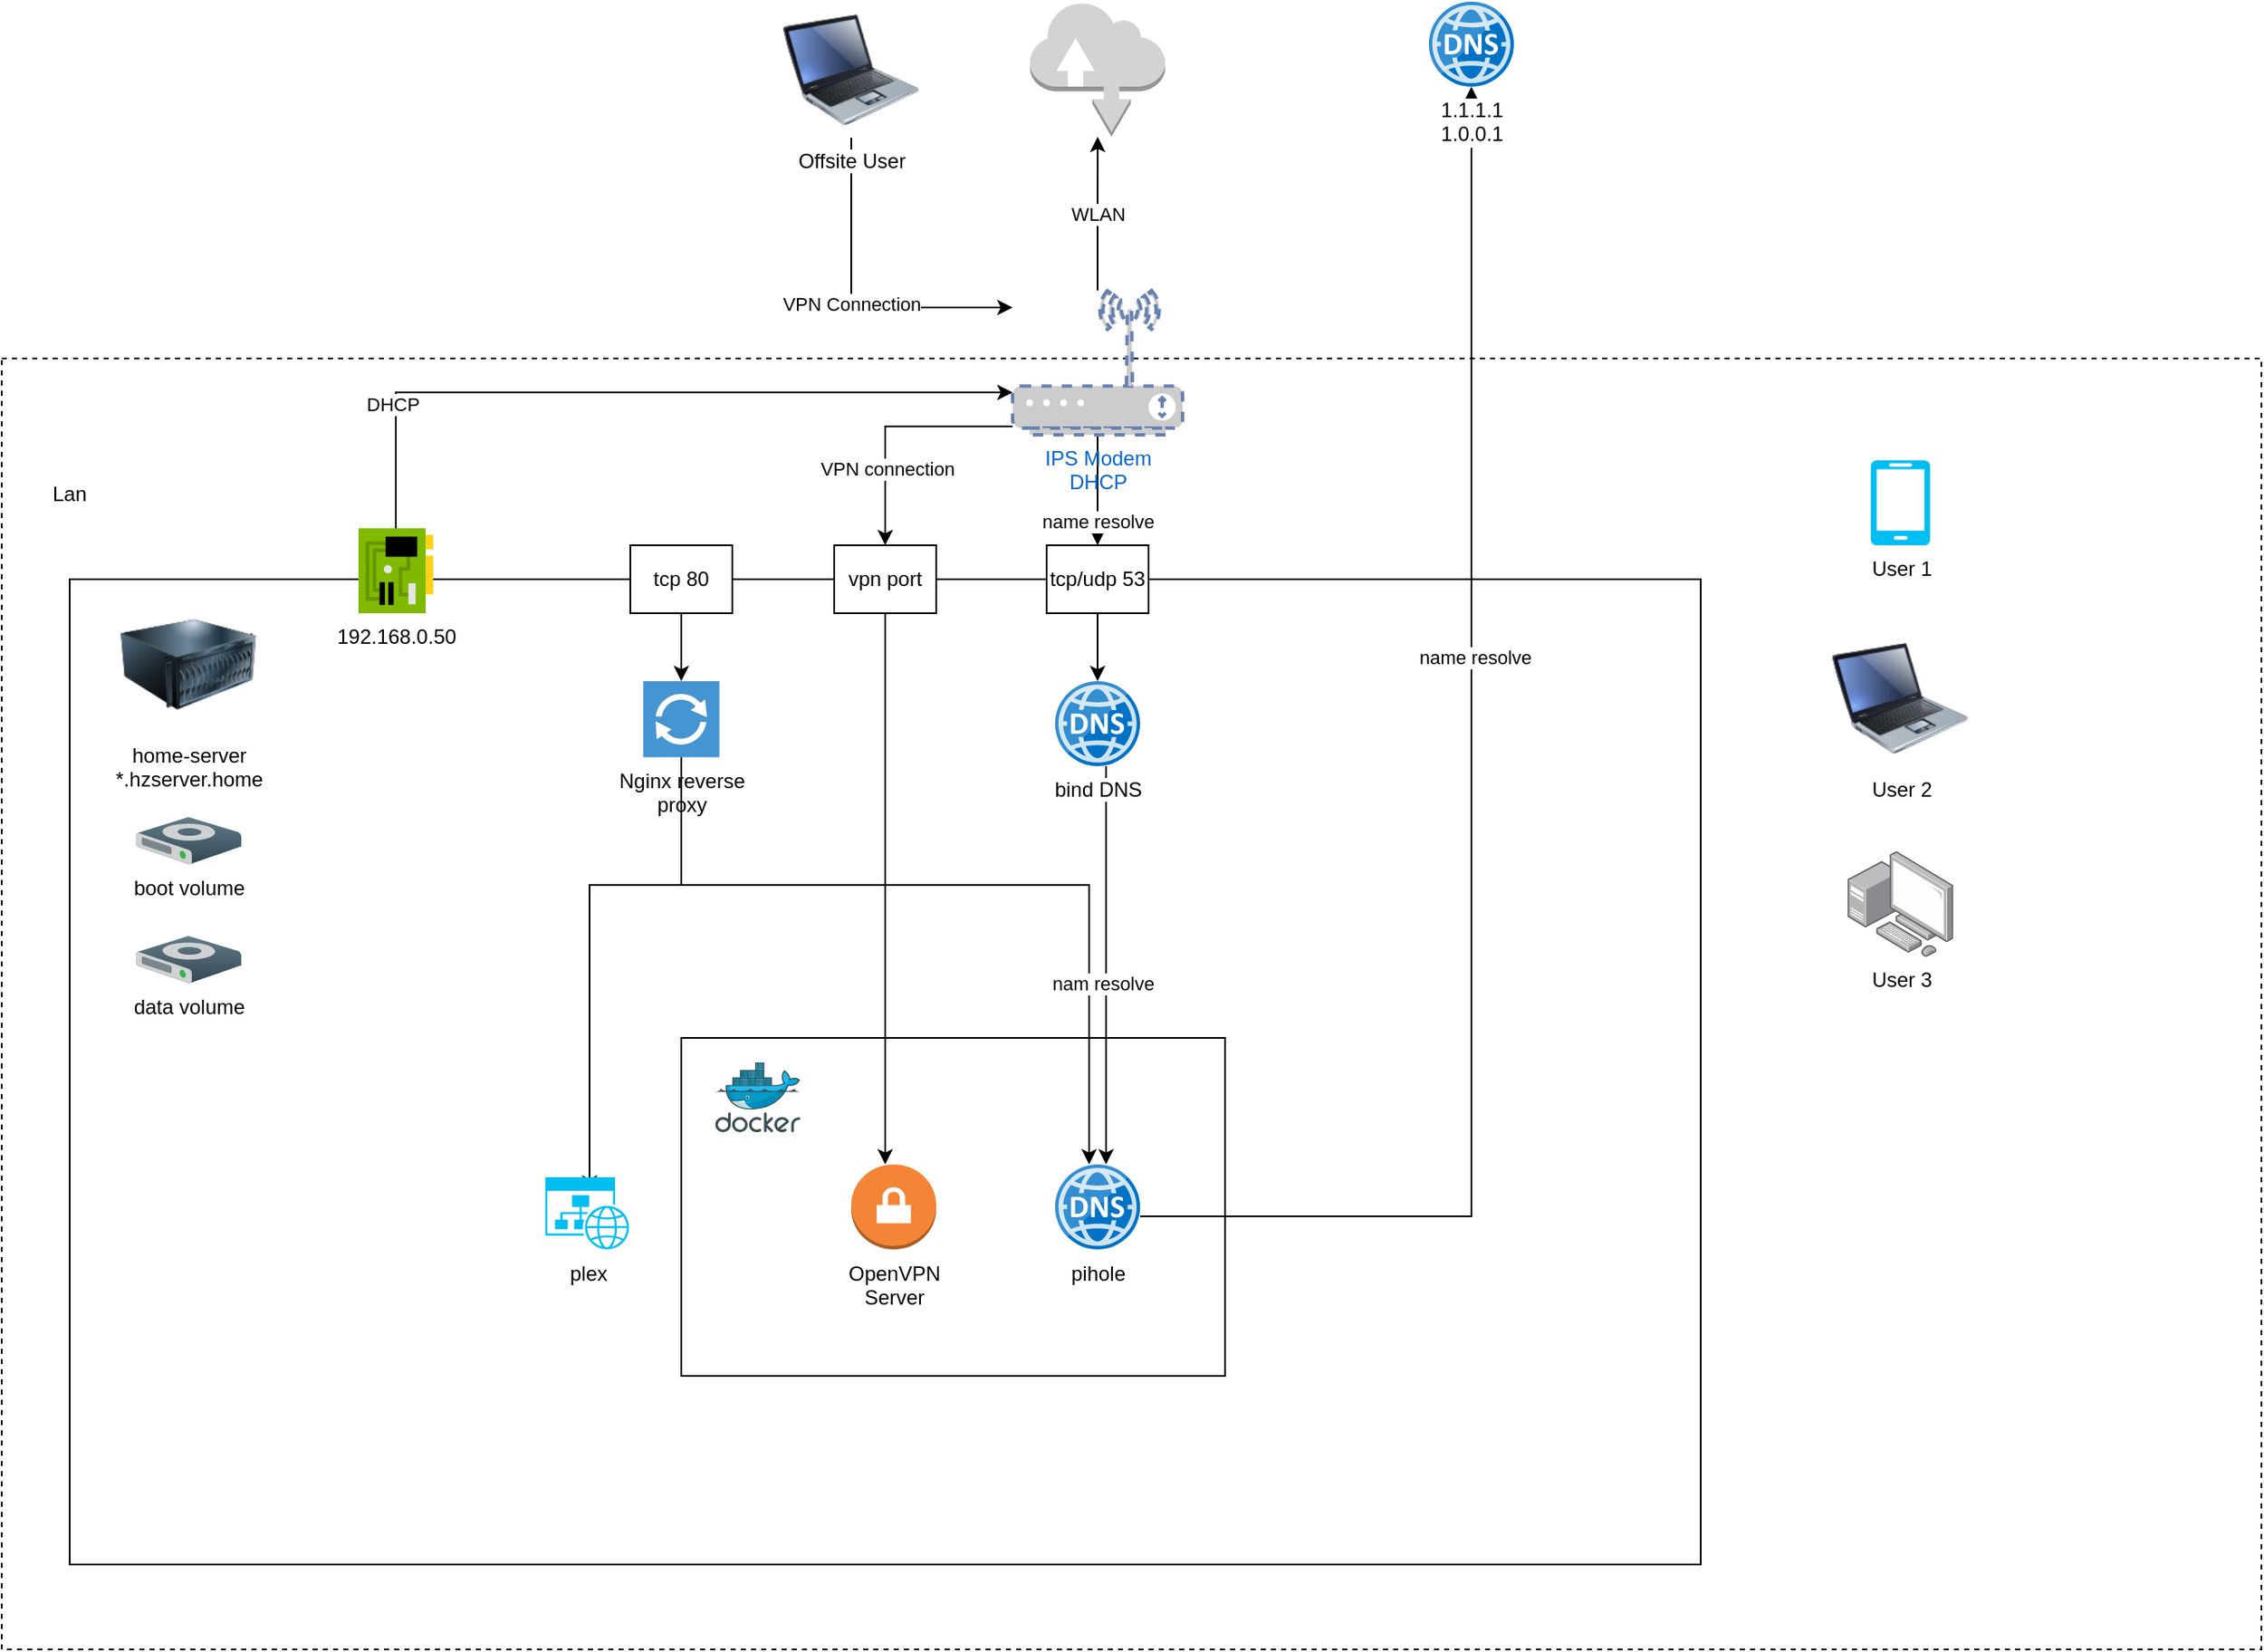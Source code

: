 <mxfile version="13.6.5">
    <diagram id="qaRiLxii4mfbcOMKklzV" name="Page-1">
        <mxGraphModel dx="1662" dy="2252" grid="1" gridSize="10" guides="1" tooltips="1" connect="1" arrows="1" fold="1" page="1" pageScale="1" pageWidth="850" pageHeight="1100" background="#FFFFFF" math="0" shadow="0">
            <root>
                <mxCell id="0"/>
                <mxCell id="1" parent="0"/>
                <mxCell id="3" value="" style="rounded=0;whiteSpace=wrap;html=1;dashed=1;fillColor=#FFFFFF;" vertex="1" parent="1">
                    <mxGeometry x="100" y="120" width="1330" height="760" as="geometry"/>
                </mxCell>
                <mxCell id="12" value="" style="rounded=0;whiteSpace=wrap;html=1;fillColor=#FFFFFF;" vertex="1" parent="1">
                    <mxGeometry x="140" y="250" width="960" height="580" as="geometry"/>
                </mxCell>
                <mxCell id="28" value="" style="rounded=0;whiteSpace=wrap;html=1;fillColor=#FFFFFF;" vertex="1" parent="1">
                    <mxGeometry x="500" y="520" width="320" height="199" as="geometry"/>
                </mxCell>
                <mxCell id="4" value="Lan" style="text;html=1;strokeColor=none;fillColor=none;align=center;verticalAlign=middle;whiteSpace=wrap;rounded=0;dashed=1;" vertex="1" parent="1">
                    <mxGeometry x="120" y="190" width="40" height="20" as="geometry"/>
                </mxCell>
                <mxCell id="22" style="edgeStyle=orthogonalEdgeStyle;rounded=0;orthogonalLoop=1;jettySize=auto;html=1;" edge="1" parent="1" source="5" target="35">
                    <mxGeometry relative="1" as="geometry">
                        <Array as="points">
                            <mxPoint x="745" y="245"/>
                        </Array>
                    </mxGeometry>
                </mxCell>
                <mxCell id="23" value="name resolve" style="edgeLabel;html=1;align=center;verticalAlign=middle;resizable=0;points=[];" vertex="1" connectable="0" parent="22">
                    <mxGeometry x="-0.015" y="3" relative="1" as="geometry">
                        <mxPoint x="-3" y="19" as="offset"/>
                    </mxGeometry>
                </mxCell>
                <mxCell id="39" style="edgeStyle=orthogonalEdgeStyle;rounded=0;orthogonalLoop=1;jettySize=auto;html=1;" edge="1" parent="1" source="5" target="37">
                    <mxGeometry relative="1" as="geometry">
                        <Array as="points">
                            <mxPoint x="620" y="160"/>
                        </Array>
                    </mxGeometry>
                </mxCell>
                <mxCell id="40" value="VPN connection" style="edgeLabel;html=1;align=center;verticalAlign=middle;resizable=0;points=[];" vertex="1" connectable="0" parent="39">
                    <mxGeometry x="0.021" y="25" relative="1" as="geometry">
                        <mxPoint as="offset"/>
                    </mxGeometry>
                </mxCell>
                <mxCell id="47" value="WLAN" style="edgeStyle=orthogonalEdgeStyle;rounded=0;orthogonalLoop=1;jettySize=auto;html=1;" edge="1" parent="1" source="5" target="46">
                    <mxGeometry relative="1" as="geometry"/>
                </mxCell>
                <mxCell id="5" value="IPS Modem&lt;br&gt;DHCP" style="fontColor=#0066CC;verticalAlign=top;verticalLabelPosition=bottom;labelPosition=center;align=center;html=1;outlineConnect=0;fillColor=#CCCCCC;strokeColor=#6881B3;gradientColor=none;gradientDirection=north;strokeWidth=2;shape=mxgraph.networks.wireless_modem;dashed=1;" vertex="1" parent="1">
                    <mxGeometry x="695" y="80" width="100" height="85" as="geometry"/>
                </mxCell>
                <mxCell id="6" value="home-server&lt;br&gt;*.hzserver.home" style="image;html=1;image=img/lib/clip_art/computers/Server_128x128.png;dashed=1;" vertex="1" parent="1">
                    <mxGeometry x="170" y="260" width="80" height="80" as="geometry"/>
                </mxCell>
                <mxCell id="7" value="boot volume" style="shadow=0;dashed=0;html=1;labelPosition=center;verticalLabelPosition=bottom;verticalAlign=top;align=center;outlineConnect=0;shape=mxgraph.veeam.3d.hard_drive;fillColor=#637D8A;gradientColor=#324752;strokeColor=none;" vertex="1" parent="1">
                    <mxGeometry x="179" y="390" width="62" height="28" as="geometry"/>
                </mxCell>
                <mxCell id="8" value="data volume" style="shadow=0;dashed=0;html=1;labelPosition=center;verticalLabelPosition=bottom;verticalAlign=top;align=center;outlineConnect=0;shape=mxgraph.veeam.3d.hard_drive;fillColor=#637D8A;gradientColor=#324752;strokeColor=none;" vertex="1" parent="1">
                    <mxGeometry x="179" y="460" width="62" height="28" as="geometry"/>
                </mxCell>
                <mxCell id="31" style="edgeStyle=orthogonalEdgeStyle;rounded=0;orthogonalLoop=1;jettySize=auto;html=1;" edge="1" parent="1" source="9" target="5">
                    <mxGeometry relative="1" as="geometry">
                        <Array as="points">
                            <mxPoint x="332" y="140"/>
                        </Array>
                    </mxGeometry>
                </mxCell>
                <mxCell id="32" value="DHCP" style="edgeLabel;html=1;align=center;verticalAlign=middle;resizable=0;points=[];" vertex="1" connectable="0" parent="31">
                    <mxGeometry x="-0.669" y="2" relative="1" as="geometry">
                        <mxPoint as="offset"/>
                    </mxGeometry>
                </mxCell>
                <mxCell id="9" value="192.168.0.50" style="aspect=fixed;html=1;points=[];align=center;image;fontSize=12;image=img/lib/mscae/NetworkInterfaceCard.svg;dashed=1;" vertex="1" parent="1">
                    <mxGeometry x="310" y="220" width="44" height="50" as="geometry"/>
                </mxCell>
                <mxCell id="10" value="" style="aspect=fixed;html=1;points=[];align=center;image;fontSize=12;image=img/lib/mscae/Docker.svg;dashed=1;" vertex="1" parent="1">
                    <mxGeometry x="520" y="534.5" width="50" height="41" as="geometry"/>
                </mxCell>
                <mxCell id="44" style="edgeStyle=orthogonalEdgeStyle;rounded=0;orthogonalLoop=1;jettySize=auto;html=1;entryX=0.52;entryY=0.188;entryDx=0;entryDy=0;entryPerimeter=0;" edge="1" parent="1" source="11" target="43">
                    <mxGeometry relative="1" as="geometry">
                        <Array as="points">
                            <mxPoint x="500" y="430"/>
                            <mxPoint x="446" y="430"/>
                        </Array>
                    </mxGeometry>
                </mxCell>
                <mxCell id="45" style="edgeStyle=orthogonalEdgeStyle;rounded=0;orthogonalLoop=1;jettySize=auto;html=1;" edge="1" parent="1" source="11" target="19">
                    <mxGeometry relative="1" as="geometry">
                        <Array as="points">
                            <mxPoint x="500" y="430"/>
                            <mxPoint x="740" y="430"/>
                        </Array>
                    </mxGeometry>
                </mxCell>
                <mxCell id="11" value="Nginx reverse &lt;br&gt;proxy" style="pointerEvents=1;shadow=0;dashed=0;html=1;strokeColor=none;fillColor=#4495D1;labelPosition=center;verticalLabelPosition=bottom;verticalAlign=top;align=center;outlineConnect=0;shape=mxgraph.veeam.2d.proxy;" vertex="1" parent="1">
                    <mxGeometry x="477.6" y="310" width="44.8" height="44.8" as="geometry"/>
                </mxCell>
                <mxCell id="17" value="OpenVPN&lt;br&gt;Server" style="outlineConnect=0;dashed=0;verticalLabelPosition=bottom;verticalAlign=top;align=center;html=1;shape=mxgraph.aws3.vpn_gateway;fillColor=#F58536;gradientColor=none;" vertex="1" parent="1">
                    <mxGeometry x="600" y="594.5" width="50" height="50" as="geometry"/>
                </mxCell>
                <mxCell id="26" style="edgeStyle=orthogonalEdgeStyle;rounded=0;orthogonalLoop=1;jettySize=auto;html=1;" edge="1" parent="1" source="19" target="21">
                    <mxGeometry relative="1" as="geometry">
                        <Array as="points">
                            <mxPoint x="965" y="625"/>
                        </Array>
                    </mxGeometry>
                </mxCell>
                <mxCell id="27" value="name resolve" style="edgeLabel;html=1;align=center;verticalAlign=middle;resizable=0;points=[];" vertex="1" connectable="0" parent="26">
                    <mxGeometry x="0.219" y="-2" relative="1" as="geometry">
                        <mxPoint as="offset"/>
                    </mxGeometry>
                </mxCell>
                <mxCell id="19" value="pihole" style="aspect=fixed;html=1;points=[];align=center;image;fontSize=12;image=img/lib/mscae/DNS.svg;" vertex="1" parent="1">
                    <mxGeometry x="720" y="594.5" width="50" height="50" as="geometry"/>
                </mxCell>
                <mxCell id="24" style="edgeStyle=orthogonalEdgeStyle;rounded=0;orthogonalLoop=1;jettySize=auto;html=1;" edge="1" parent="1" source="20" target="19">
                    <mxGeometry relative="1" as="geometry">
                        <Array as="points">
                            <mxPoint x="750" y="510"/>
                            <mxPoint x="750" y="510"/>
                        </Array>
                    </mxGeometry>
                </mxCell>
                <mxCell id="25" value="nam resolve" style="edgeLabel;html=1;align=center;verticalAlign=middle;resizable=0;points=[];" vertex="1" connectable="0" parent="24">
                    <mxGeometry x="0.088" y="-2" relative="1" as="geometry">
                        <mxPoint as="offset"/>
                    </mxGeometry>
                </mxCell>
                <mxCell id="20" value="bind DNS&lt;br&gt;" style="aspect=fixed;html=1;points=[];align=center;image;fontSize=12;image=img/lib/mscae/DNS.svg;" vertex="1" parent="1">
                    <mxGeometry x="720" y="310" width="50" height="50" as="geometry"/>
                </mxCell>
                <mxCell id="21" value="1.1.1.1&lt;br&gt;1.0.0.1" style="aspect=fixed;html=1;points=[];align=center;image;fontSize=12;image=img/lib/mscae/DNS.svg;" vertex="1" parent="1">
                    <mxGeometry x="940" y="-90" width="50" height="50" as="geometry"/>
                </mxCell>
                <mxCell id="42" style="edgeStyle=orthogonalEdgeStyle;rounded=0;orthogonalLoop=1;jettySize=auto;html=1;" edge="1" parent="1" source="33" target="11">
                    <mxGeometry relative="1" as="geometry"/>
                </mxCell>
                <mxCell id="33" value="tcp 80" style="rounded=0;whiteSpace=wrap;html=1;" vertex="1" parent="1">
                    <mxGeometry x="470" y="230" width="60" height="40" as="geometry"/>
                </mxCell>
                <mxCell id="36" style="edgeStyle=orthogonalEdgeStyle;rounded=0;orthogonalLoop=1;jettySize=auto;html=1;" edge="1" parent="1" source="35" target="20">
                    <mxGeometry relative="1" as="geometry"/>
                </mxCell>
                <mxCell id="35" value="tcp/udp 53" style="rounded=0;whiteSpace=wrap;html=1;" vertex="1" parent="1">
                    <mxGeometry x="715" y="230" width="60" height="40" as="geometry"/>
                </mxCell>
                <mxCell id="38" style="edgeStyle=orthogonalEdgeStyle;rounded=0;orthogonalLoop=1;jettySize=auto;html=1;" edge="1" parent="1" source="37" target="17">
                    <mxGeometry relative="1" as="geometry">
                        <Array as="points">
                            <mxPoint x="620" y="540"/>
                            <mxPoint x="620" y="540"/>
                        </Array>
                    </mxGeometry>
                </mxCell>
                <mxCell id="37" value="vpn port" style="rounded=0;whiteSpace=wrap;html=1;" vertex="1" parent="1">
                    <mxGeometry x="590" y="230" width="60" height="40" as="geometry"/>
                </mxCell>
                <mxCell id="43" value="plex" style="verticalLabelPosition=bottom;html=1;verticalAlign=top;align=center;strokeColor=none;fillColor=#00BEF2;shape=mxgraph.azure.website_generic;pointerEvents=1;" vertex="1" parent="1">
                    <mxGeometry x="420" y="602" width="50" height="42.5" as="geometry"/>
                </mxCell>
                <mxCell id="46" value="" style="outlineConnect=0;dashed=0;verticalLabelPosition=bottom;verticalAlign=top;align=center;html=1;shape=mxgraph.aws3.internet;fillColor=#D2D3D3;gradientColor=none;" vertex="1" parent="1">
                    <mxGeometry x="705.25" y="-90" width="79.5" height="79.5" as="geometry"/>
                </mxCell>
                <mxCell id="48" value="User 1" style="verticalLabelPosition=bottom;html=1;verticalAlign=top;align=center;strokeColor=none;fillColor=#00BEF2;shape=mxgraph.azure.mobile;pointerEvents=1;" vertex="1" parent="1">
                    <mxGeometry x="1200" y="180" width="35" height="50" as="geometry"/>
                </mxCell>
                <mxCell id="49" value="User 2" style="image;html=1;image=img/lib/clip_art/computers/Laptop_128x128.png" vertex="1" parent="1">
                    <mxGeometry x="1177.5" y="280" width="80" height="80" as="geometry"/>
                </mxCell>
                <mxCell id="50" value="User 3" style="points=[];aspect=fixed;html=1;align=center;shadow=0;dashed=0;image;image=img/lib/allied_telesis/computer_and_terminals/Personal_Computer_with_Server.svg;" vertex="1" parent="1">
                    <mxGeometry x="1186.3" y="410" width="62.4" height="62.4" as="geometry"/>
                </mxCell>
                <mxCell id="52" value="VPN Connection" style="edgeStyle=orthogonalEdgeStyle;rounded=0;orthogonalLoop=1;jettySize=auto;html=1;" edge="1" parent="1" source="51" target="5">
                    <mxGeometry relative="1" as="geometry">
                        <Array as="points">
                            <mxPoint x="600" y="90"/>
                        </Array>
                    </mxGeometry>
                </mxCell>
                <mxCell id="51" value="Offsite User" style="image;html=1;image=img/lib/clip_art/computers/Laptop_128x128.png" vertex="1" parent="1">
                    <mxGeometry x="560" y="-90" width="80" height="80" as="geometry"/>
                </mxCell>
            </root>
        </mxGraphModel>
    </diagram>
</mxfile>
